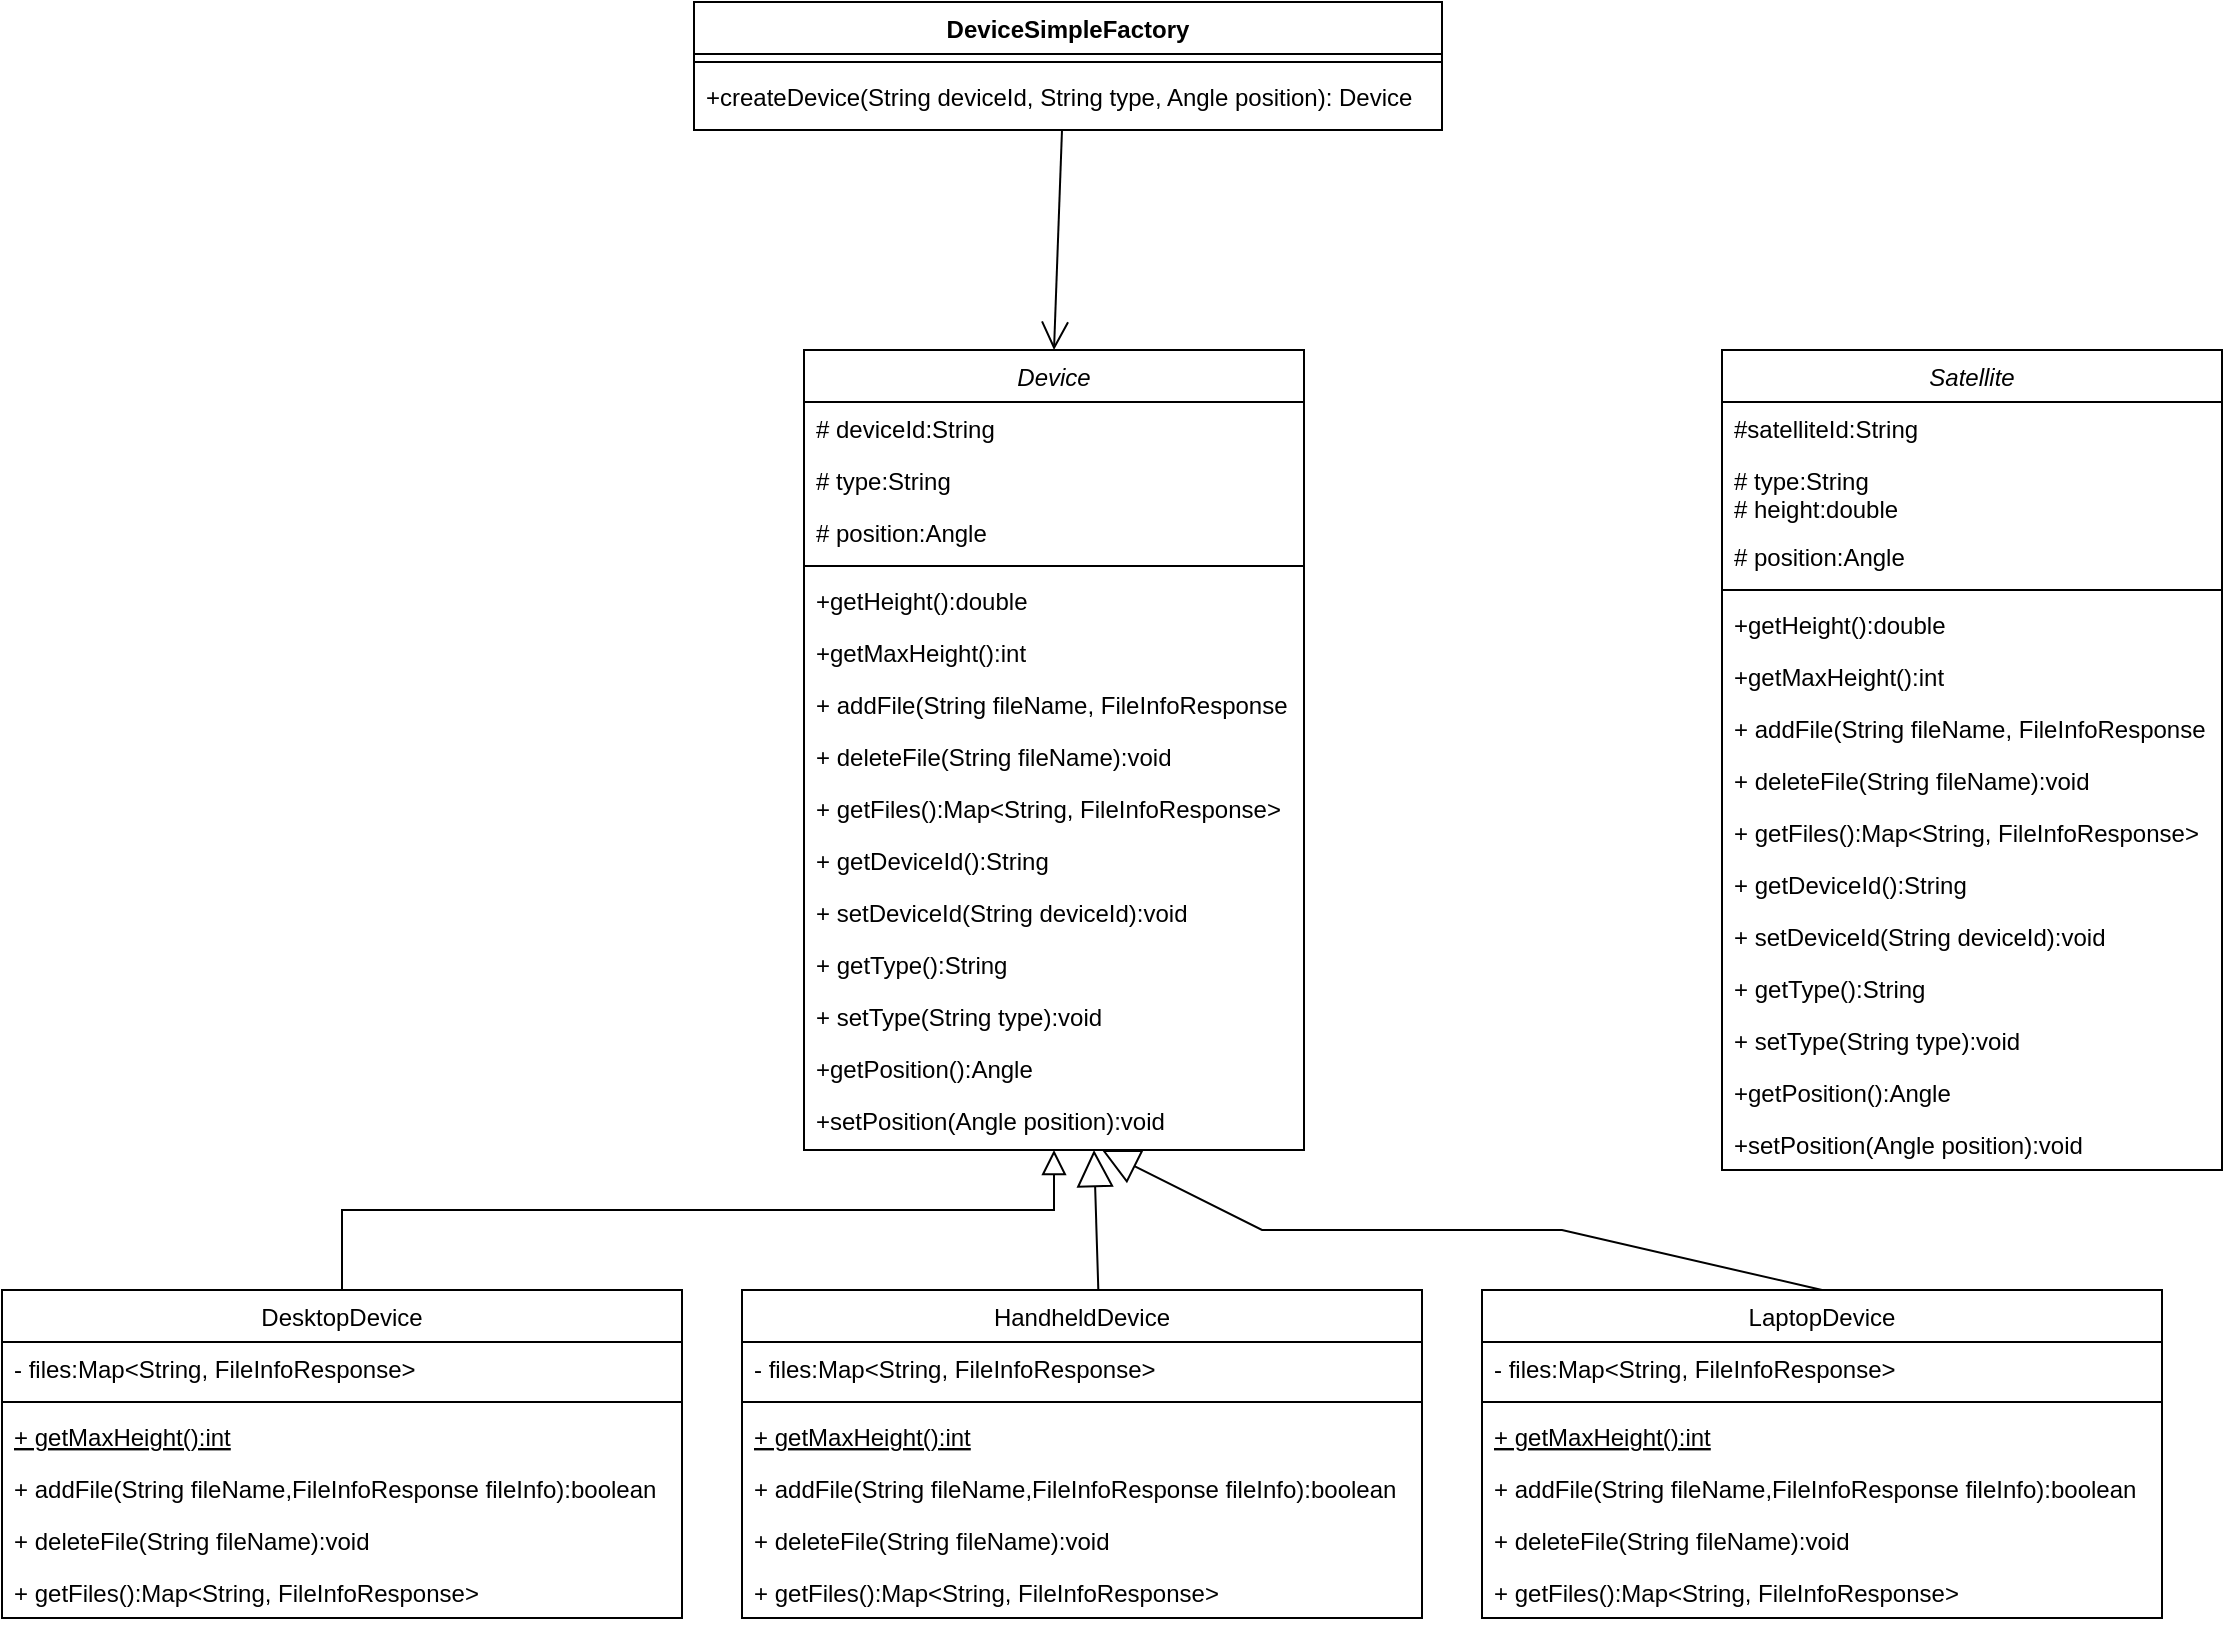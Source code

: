 <mxfile version="20.0.3" type="github">
  <diagram id="C5RBs43oDa-KdzZeNtuy" name="Page-1">
    <mxGraphModel dx="1026" dy="1597" grid="1" gridSize="10" guides="1" tooltips="1" connect="1" arrows="1" fold="1" page="1" pageScale="1" pageWidth="827" pageHeight="1169" math="0" shadow="0">
      <root>
        <mxCell id="WIyWlLk6GJQsqaUBKTNV-0" />
        <mxCell id="WIyWlLk6GJQsqaUBKTNV-1" parent="WIyWlLk6GJQsqaUBKTNV-0" />
        <mxCell id="zkfFHV4jXpPFQw0GAbJ--0" value="Device" style="swimlane;fontStyle=2;align=center;verticalAlign=top;childLayout=stackLayout;horizontal=1;startSize=26;horizontalStack=0;resizeParent=1;resizeLast=0;collapsible=1;marginBottom=0;rounded=0;shadow=0;strokeWidth=1;" parent="WIyWlLk6GJQsqaUBKTNV-1" vertex="1">
          <mxGeometry x="411" y="-80" width="250" height="400" as="geometry">
            <mxRectangle x="230" y="140" width="160" height="26" as="alternateBounds" />
          </mxGeometry>
        </mxCell>
        <mxCell id="zkfFHV4jXpPFQw0GAbJ--1" value="# deviceId:String" style="text;align=left;verticalAlign=top;spacingLeft=4;spacingRight=4;overflow=hidden;rotatable=0;points=[[0,0.5],[1,0.5]];portConstraint=eastwest;" parent="zkfFHV4jXpPFQw0GAbJ--0" vertex="1">
          <mxGeometry y="26" width="250" height="26" as="geometry" />
        </mxCell>
        <mxCell id="zkfFHV4jXpPFQw0GAbJ--2" value="# type:String" style="text;align=left;verticalAlign=top;spacingLeft=4;spacingRight=4;overflow=hidden;rotatable=0;points=[[0,0.5],[1,0.5]];portConstraint=eastwest;rounded=0;shadow=0;html=0;" parent="zkfFHV4jXpPFQw0GAbJ--0" vertex="1">
          <mxGeometry y="52" width="250" height="26" as="geometry" />
        </mxCell>
        <mxCell id="zkfFHV4jXpPFQw0GAbJ--3" value="# position:Angle" style="text;align=left;verticalAlign=top;spacingLeft=4;spacingRight=4;overflow=hidden;rotatable=0;points=[[0,0.5],[1,0.5]];portConstraint=eastwest;rounded=0;shadow=0;html=0;" parent="zkfFHV4jXpPFQw0GAbJ--0" vertex="1">
          <mxGeometry y="78" width="250" height="26" as="geometry" />
        </mxCell>
        <mxCell id="zkfFHV4jXpPFQw0GAbJ--4" value="" style="line;html=1;strokeWidth=1;align=left;verticalAlign=middle;spacingTop=-1;spacingLeft=3;spacingRight=3;rotatable=0;labelPosition=right;points=[];portConstraint=eastwest;" parent="zkfFHV4jXpPFQw0GAbJ--0" vertex="1">
          <mxGeometry y="104" width="250" height="8" as="geometry" />
        </mxCell>
        <mxCell id="zkfFHV4jXpPFQw0GAbJ--5" value="+getHeight():double" style="text;align=left;verticalAlign=top;spacingLeft=4;spacingRight=4;overflow=hidden;rotatable=0;points=[[0,0.5],[1,0.5]];portConstraint=eastwest;" parent="zkfFHV4jXpPFQw0GAbJ--0" vertex="1">
          <mxGeometry y="112" width="250" height="26" as="geometry" />
        </mxCell>
        <mxCell id="FE6pGFP45q7OBsd8KP-3-0" value="+getMaxHeight():int" style="text;align=left;verticalAlign=top;spacingLeft=4;spacingRight=4;overflow=hidden;rotatable=0;points=[[0,0.5],[1,0.5]];portConstraint=eastwest;" vertex="1" parent="zkfFHV4jXpPFQw0GAbJ--0">
          <mxGeometry y="138" width="250" height="26" as="geometry" />
        </mxCell>
        <mxCell id="FE6pGFP45q7OBsd8KP-3-1" value="+ addFile(String fileName, FileInfoResponse fileInfo):boolean" style="text;align=left;verticalAlign=top;spacingLeft=4;spacingRight=4;overflow=hidden;rotatable=0;points=[[0,0.5],[1,0.5]];portConstraint=eastwest;" vertex="1" parent="zkfFHV4jXpPFQw0GAbJ--0">
          <mxGeometry y="164" width="250" height="26" as="geometry" />
        </mxCell>
        <mxCell id="FE6pGFP45q7OBsd8KP-3-2" value="+ deleteFile(String fileName):void" style="text;align=left;verticalAlign=top;spacingLeft=4;spacingRight=4;overflow=hidden;rotatable=0;points=[[0,0.5],[1,0.5]];portConstraint=eastwest;" vertex="1" parent="zkfFHV4jXpPFQw0GAbJ--0">
          <mxGeometry y="190" width="250" height="26" as="geometry" />
        </mxCell>
        <mxCell id="FE6pGFP45q7OBsd8KP-3-3" value="+ getFiles():Map&lt;String, FileInfoResponse&gt;" style="text;align=left;verticalAlign=top;spacingLeft=4;spacingRight=4;overflow=hidden;rotatable=0;points=[[0,0.5],[1,0.5]];portConstraint=eastwest;" vertex="1" parent="zkfFHV4jXpPFQw0GAbJ--0">
          <mxGeometry y="216" width="250" height="26" as="geometry" />
        </mxCell>
        <mxCell id="FE6pGFP45q7OBsd8KP-3-4" value="+ getDeviceId():String" style="text;align=left;verticalAlign=top;spacingLeft=4;spacingRight=4;overflow=hidden;rotatable=0;points=[[0,0.5],[1,0.5]];portConstraint=eastwest;" vertex="1" parent="zkfFHV4jXpPFQw0GAbJ--0">
          <mxGeometry y="242" width="250" height="26" as="geometry" />
        </mxCell>
        <mxCell id="FE6pGFP45q7OBsd8KP-3-5" value="+ setDeviceId(String deviceId):void" style="text;align=left;verticalAlign=top;spacingLeft=4;spacingRight=4;overflow=hidden;rotatable=0;points=[[0,0.5],[1,0.5]];portConstraint=eastwest;" vertex="1" parent="zkfFHV4jXpPFQw0GAbJ--0">
          <mxGeometry y="268" width="250" height="26" as="geometry" />
        </mxCell>
        <mxCell id="FE6pGFP45q7OBsd8KP-3-6" value="+ getType():String" style="text;align=left;verticalAlign=top;spacingLeft=4;spacingRight=4;overflow=hidden;rotatable=0;points=[[0,0.5],[1,0.5]];portConstraint=eastwest;" vertex="1" parent="zkfFHV4jXpPFQw0GAbJ--0">
          <mxGeometry y="294" width="250" height="26" as="geometry" />
        </mxCell>
        <mxCell id="FE6pGFP45q7OBsd8KP-3-7" value="+ setType(String type):void" style="text;align=left;verticalAlign=top;spacingLeft=4;spacingRight=4;overflow=hidden;rotatable=0;points=[[0,0.5],[1,0.5]];portConstraint=eastwest;" vertex="1" parent="zkfFHV4jXpPFQw0GAbJ--0">
          <mxGeometry y="320" width="250" height="26" as="geometry" />
        </mxCell>
        <mxCell id="FE6pGFP45q7OBsd8KP-3-8" value="+getPosition():Angle" style="text;align=left;verticalAlign=top;spacingLeft=4;spacingRight=4;overflow=hidden;rotatable=0;points=[[0,0.5],[1,0.5]];portConstraint=eastwest;" vertex="1" parent="zkfFHV4jXpPFQw0GAbJ--0">
          <mxGeometry y="346" width="250" height="26" as="geometry" />
        </mxCell>
        <mxCell id="FE6pGFP45q7OBsd8KP-3-9" value="+setPosition(Angle position):void" style="text;align=left;verticalAlign=top;spacingLeft=4;spacingRight=4;overflow=hidden;rotatable=0;points=[[0,0.5],[1,0.5]];portConstraint=eastwest;" vertex="1" parent="zkfFHV4jXpPFQw0GAbJ--0">
          <mxGeometry y="372" width="250" height="26" as="geometry" />
        </mxCell>
        <mxCell id="zkfFHV4jXpPFQw0GAbJ--6" value="DesktopDevice" style="swimlane;fontStyle=0;align=center;verticalAlign=top;childLayout=stackLayout;horizontal=1;startSize=26;horizontalStack=0;resizeParent=1;resizeLast=0;collapsible=1;marginBottom=0;rounded=0;shadow=0;strokeWidth=1;" parent="WIyWlLk6GJQsqaUBKTNV-1" vertex="1">
          <mxGeometry x="10" y="390" width="340" height="164" as="geometry">
            <mxRectangle x="130" y="380" width="160" height="26" as="alternateBounds" />
          </mxGeometry>
        </mxCell>
        <mxCell id="zkfFHV4jXpPFQw0GAbJ--7" value="- files:Map&lt;String, FileInfoResponse&gt;" style="text;align=left;verticalAlign=top;spacingLeft=4;spacingRight=4;overflow=hidden;rotatable=0;points=[[0,0.5],[1,0.5]];portConstraint=eastwest;" parent="zkfFHV4jXpPFQw0GAbJ--6" vertex="1">
          <mxGeometry y="26" width="340" height="26" as="geometry" />
        </mxCell>
        <mxCell id="zkfFHV4jXpPFQw0GAbJ--9" value="" style="line;html=1;strokeWidth=1;align=left;verticalAlign=middle;spacingTop=-1;spacingLeft=3;spacingRight=3;rotatable=0;labelPosition=right;points=[];portConstraint=eastwest;" parent="zkfFHV4jXpPFQw0GAbJ--6" vertex="1">
          <mxGeometry y="52" width="340" height="8" as="geometry" />
        </mxCell>
        <mxCell id="zkfFHV4jXpPFQw0GAbJ--10" value="+ getMaxHeight():int" style="text;align=left;verticalAlign=top;spacingLeft=4;spacingRight=4;overflow=hidden;rotatable=0;points=[[0,0.5],[1,0.5]];portConstraint=eastwest;fontStyle=4" parent="zkfFHV4jXpPFQw0GAbJ--6" vertex="1">
          <mxGeometry y="60" width="340" height="26" as="geometry" />
        </mxCell>
        <mxCell id="zkfFHV4jXpPFQw0GAbJ--11" value="+ addFile(String fileName,FileInfoResponse fileInfo):boolean" style="text;align=left;verticalAlign=top;spacingLeft=4;spacingRight=4;overflow=hidden;rotatable=0;points=[[0,0.5],[1,0.5]];portConstraint=eastwest;" parent="zkfFHV4jXpPFQw0GAbJ--6" vertex="1">
          <mxGeometry y="86" width="340" height="26" as="geometry" />
        </mxCell>
        <mxCell id="FE6pGFP45q7OBsd8KP-3-12" value="+ deleteFile(String fileName):void" style="text;align=left;verticalAlign=top;spacingLeft=4;spacingRight=4;overflow=hidden;rotatable=0;points=[[0,0.5],[1,0.5]];portConstraint=eastwest;" vertex="1" parent="zkfFHV4jXpPFQw0GAbJ--6">
          <mxGeometry y="112" width="340" height="26" as="geometry" />
        </mxCell>
        <mxCell id="FE6pGFP45q7OBsd8KP-3-13" value="+ getFiles():Map&lt;String, FileInfoResponse&gt;" style="text;align=left;verticalAlign=top;spacingLeft=4;spacingRight=4;overflow=hidden;rotatable=0;points=[[0,0.5],[1,0.5]];portConstraint=eastwest;" vertex="1" parent="zkfFHV4jXpPFQw0GAbJ--6">
          <mxGeometry y="138" width="340" height="26" as="geometry" />
        </mxCell>
        <mxCell id="zkfFHV4jXpPFQw0GAbJ--12" value="" style="endArrow=block;endSize=10;endFill=0;shadow=0;strokeWidth=1;rounded=0;edgeStyle=elbowEdgeStyle;elbow=vertical;" parent="WIyWlLk6GJQsqaUBKTNV-1" source="zkfFHV4jXpPFQw0GAbJ--6" target="zkfFHV4jXpPFQw0GAbJ--0" edge="1">
          <mxGeometry width="160" relative="1" as="geometry">
            <mxPoint x="200" y="203" as="sourcePoint" />
            <mxPoint x="200" y="203" as="targetPoint" />
            <Array as="points">
              <mxPoint x="180" y="350" />
              <mxPoint x="150" y="370" />
            </Array>
          </mxGeometry>
        </mxCell>
        <mxCell id="FE6pGFP45q7OBsd8KP-3-14" value="HandheldDevice" style="swimlane;fontStyle=0;align=center;verticalAlign=top;childLayout=stackLayout;horizontal=1;startSize=26;horizontalStack=0;resizeParent=1;resizeLast=0;collapsible=1;marginBottom=0;rounded=0;shadow=0;strokeWidth=1;" vertex="1" parent="WIyWlLk6GJQsqaUBKTNV-1">
          <mxGeometry x="380" y="390" width="340" height="164" as="geometry">
            <mxRectangle x="130" y="380" width="160" height="26" as="alternateBounds" />
          </mxGeometry>
        </mxCell>
        <mxCell id="FE6pGFP45q7OBsd8KP-3-15" value="- files:Map&lt;String, FileInfoResponse&gt;" style="text;align=left;verticalAlign=top;spacingLeft=4;spacingRight=4;overflow=hidden;rotatable=0;points=[[0,0.5],[1,0.5]];portConstraint=eastwest;" vertex="1" parent="FE6pGFP45q7OBsd8KP-3-14">
          <mxGeometry y="26" width="340" height="26" as="geometry" />
        </mxCell>
        <mxCell id="FE6pGFP45q7OBsd8KP-3-16" value="" style="line;html=1;strokeWidth=1;align=left;verticalAlign=middle;spacingTop=-1;spacingLeft=3;spacingRight=3;rotatable=0;labelPosition=right;points=[];portConstraint=eastwest;" vertex="1" parent="FE6pGFP45q7OBsd8KP-3-14">
          <mxGeometry y="52" width="340" height="8" as="geometry" />
        </mxCell>
        <mxCell id="FE6pGFP45q7OBsd8KP-3-17" value="+ getMaxHeight():int" style="text;align=left;verticalAlign=top;spacingLeft=4;spacingRight=4;overflow=hidden;rotatable=0;points=[[0,0.5],[1,0.5]];portConstraint=eastwest;fontStyle=4" vertex="1" parent="FE6pGFP45q7OBsd8KP-3-14">
          <mxGeometry y="60" width="340" height="26" as="geometry" />
        </mxCell>
        <mxCell id="FE6pGFP45q7OBsd8KP-3-18" value="+ addFile(String fileName,FileInfoResponse fileInfo):boolean" style="text;align=left;verticalAlign=top;spacingLeft=4;spacingRight=4;overflow=hidden;rotatable=0;points=[[0,0.5],[1,0.5]];portConstraint=eastwest;" vertex="1" parent="FE6pGFP45q7OBsd8KP-3-14">
          <mxGeometry y="86" width="340" height="26" as="geometry" />
        </mxCell>
        <mxCell id="FE6pGFP45q7OBsd8KP-3-19" value="+ deleteFile(String fileName):void" style="text;align=left;verticalAlign=top;spacingLeft=4;spacingRight=4;overflow=hidden;rotatable=0;points=[[0,0.5],[1,0.5]];portConstraint=eastwest;" vertex="1" parent="FE6pGFP45q7OBsd8KP-3-14">
          <mxGeometry y="112" width="340" height="26" as="geometry" />
        </mxCell>
        <mxCell id="FE6pGFP45q7OBsd8KP-3-20" value="+ getFiles():Map&lt;String, FileInfoResponse&gt;" style="text;align=left;verticalAlign=top;spacingLeft=4;spacingRight=4;overflow=hidden;rotatable=0;points=[[0,0.5],[1,0.5]];portConstraint=eastwest;" vertex="1" parent="FE6pGFP45q7OBsd8KP-3-14">
          <mxGeometry y="138" width="340" height="26" as="geometry" />
        </mxCell>
        <mxCell id="FE6pGFP45q7OBsd8KP-3-21" value="LaptopDevice" style="swimlane;fontStyle=0;align=center;verticalAlign=top;childLayout=stackLayout;horizontal=1;startSize=26;horizontalStack=0;resizeParent=1;resizeLast=0;collapsible=1;marginBottom=0;rounded=0;shadow=0;strokeWidth=1;" vertex="1" parent="WIyWlLk6GJQsqaUBKTNV-1">
          <mxGeometry x="750" y="390" width="340" height="164" as="geometry">
            <mxRectangle x="130" y="380" width="160" height="26" as="alternateBounds" />
          </mxGeometry>
        </mxCell>
        <mxCell id="FE6pGFP45q7OBsd8KP-3-22" value="- files:Map&lt;String, FileInfoResponse&gt;" style="text;align=left;verticalAlign=top;spacingLeft=4;spacingRight=4;overflow=hidden;rotatable=0;points=[[0,0.5],[1,0.5]];portConstraint=eastwest;" vertex="1" parent="FE6pGFP45q7OBsd8KP-3-21">
          <mxGeometry y="26" width="340" height="26" as="geometry" />
        </mxCell>
        <mxCell id="FE6pGFP45q7OBsd8KP-3-23" value="" style="line;html=1;strokeWidth=1;align=left;verticalAlign=middle;spacingTop=-1;spacingLeft=3;spacingRight=3;rotatable=0;labelPosition=right;points=[];portConstraint=eastwest;" vertex="1" parent="FE6pGFP45q7OBsd8KP-3-21">
          <mxGeometry y="52" width="340" height="8" as="geometry" />
        </mxCell>
        <mxCell id="FE6pGFP45q7OBsd8KP-3-24" value="+ getMaxHeight():int" style="text;align=left;verticalAlign=top;spacingLeft=4;spacingRight=4;overflow=hidden;rotatable=0;points=[[0,0.5],[1,0.5]];portConstraint=eastwest;fontStyle=4" vertex="1" parent="FE6pGFP45q7OBsd8KP-3-21">
          <mxGeometry y="60" width="340" height="26" as="geometry" />
        </mxCell>
        <mxCell id="FE6pGFP45q7OBsd8KP-3-25" value="+ addFile(String fileName,FileInfoResponse fileInfo):boolean" style="text;align=left;verticalAlign=top;spacingLeft=4;spacingRight=4;overflow=hidden;rotatable=0;points=[[0,0.5],[1,0.5]];portConstraint=eastwest;" vertex="1" parent="FE6pGFP45q7OBsd8KP-3-21">
          <mxGeometry y="86" width="340" height="26" as="geometry" />
        </mxCell>
        <mxCell id="FE6pGFP45q7OBsd8KP-3-26" value="+ deleteFile(String fileName):void" style="text;align=left;verticalAlign=top;spacingLeft=4;spacingRight=4;overflow=hidden;rotatable=0;points=[[0,0.5],[1,0.5]];portConstraint=eastwest;" vertex="1" parent="FE6pGFP45q7OBsd8KP-3-21">
          <mxGeometry y="112" width="340" height="26" as="geometry" />
        </mxCell>
        <mxCell id="FE6pGFP45q7OBsd8KP-3-27" value="+ getFiles():Map&lt;String, FileInfoResponse&gt;" style="text;align=left;verticalAlign=top;spacingLeft=4;spacingRight=4;overflow=hidden;rotatable=0;points=[[0,0.5],[1,0.5]];portConstraint=eastwest;" vertex="1" parent="FE6pGFP45q7OBsd8KP-3-21">
          <mxGeometry y="138" width="340" height="26" as="geometry" />
        </mxCell>
        <mxCell id="FE6pGFP45q7OBsd8KP-3-30" value="" style="endArrow=block;endSize=16;endFill=0;html=1;rounded=0;exitX=0.524;exitY=0;exitDx=0;exitDy=0;exitPerimeter=0;entryX=0.58;entryY=1.077;entryDx=0;entryDy=0;entryPerimeter=0;" edge="1" parent="WIyWlLk6GJQsqaUBKTNV-1" source="FE6pGFP45q7OBsd8KP-3-14" target="FE6pGFP45q7OBsd8KP-3-9">
          <mxGeometry width="160" relative="1" as="geometry">
            <mxPoint x="650" y="330" as="sourcePoint" />
            <mxPoint x="810" y="330" as="targetPoint" />
          </mxGeometry>
        </mxCell>
        <mxCell id="FE6pGFP45q7OBsd8KP-3-31" value="" style="endArrow=block;endSize=16;endFill=0;html=1;rounded=0;exitX=0.5;exitY=0;exitDx=0;exitDy=0;" edge="1" parent="WIyWlLk6GJQsqaUBKTNV-1" source="FE6pGFP45q7OBsd8KP-3-21">
          <mxGeometry width="160" relative="1" as="geometry">
            <mxPoint x="860" y="360" as="sourcePoint" />
            <mxPoint x="560" y="320" as="targetPoint" />
            <Array as="points">
              <mxPoint x="790" y="360" />
              <mxPoint x="640" y="360" />
            </Array>
          </mxGeometry>
        </mxCell>
        <mxCell id="FE6pGFP45q7OBsd8KP-3-36" value="DeviceSimpleFactory" style="swimlane;fontStyle=1;align=center;verticalAlign=top;childLayout=stackLayout;horizontal=1;startSize=26;horizontalStack=0;resizeParent=1;resizeParentMax=0;resizeLast=0;collapsible=1;marginBottom=0;" vertex="1" parent="WIyWlLk6GJQsqaUBKTNV-1">
          <mxGeometry x="356" y="-254" width="374" height="64" as="geometry" />
        </mxCell>
        <mxCell id="FE6pGFP45q7OBsd8KP-3-38" value="" style="line;strokeWidth=1;fillColor=none;align=left;verticalAlign=middle;spacingTop=-1;spacingLeft=3;spacingRight=3;rotatable=0;labelPosition=right;points=[];portConstraint=eastwest;" vertex="1" parent="FE6pGFP45q7OBsd8KP-3-36">
          <mxGeometry y="26" width="374" height="8" as="geometry" />
        </mxCell>
        <mxCell id="FE6pGFP45q7OBsd8KP-3-39" value="+createDevice(String deviceId, String type, Angle position): Device" style="text;strokeColor=none;fillColor=none;align=left;verticalAlign=top;spacingLeft=4;spacingRight=4;overflow=hidden;rotatable=0;points=[[0,0.5],[1,0.5]];portConstraint=eastwest;" vertex="1" parent="FE6pGFP45q7OBsd8KP-3-36">
          <mxGeometry y="34" width="374" height="30" as="geometry" />
        </mxCell>
        <mxCell id="FE6pGFP45q7OBsd8KP-3-41" value="" style="endArrow=open;endFill=1;endSize=12;html=1;rounded=0;entryX=0.5;entryY=0;entryDx=0;entryDy=0;" edge="1" parent="WIyWlLk6GJQsqaUBKTNV-1" target="zkfFHV4jXpPFQw0GAbJ--0">
          <mxGeometry width="160" relative="1" as="geometry">
            <mxPoint x="540" y="-190" as="sourcePoint" />
            <mxPoint x="660" y="-160" as="targetPoint" />
          </mxGeometry>
        </mxCell>
        <mxCell id="FE6pGFP45q7OBsd8KP-3-64" value="Satellite" style="swimlane;fontStyle=2;align=center;verticalAlign=top;childLayout=stackLayout;horizontal=1;startSize=26;horizontalStack=0;resizeParent=1;resizeLast=0;collapsible=1;marginBottom=0;rounded=0;shadow=0;strokeWidth=1;" vertex="1" parent="WIyWlLk6GJQsqaUBKTNV-1">
          <mxGeometry x="870" y="-80" width="250" height="410" as="geometry">
            <mxRectangle x="230" y="140" width="160" height="26" as="alternateBounds" />
          </mxGeometry>
        </mxCell>
        <mxCell id="FE6pGFP45q7OBsd8KP-3-65" value="#satelliteId:String" style="text;align=left;verticalAlign=top;spacingLeft=4;spacingRight=4;overflow=hidden;rotatable=0;points=[[0,0.5],[1,0.5]];portConstraint=eastwest;" vertex="1" parent="FE6pGFP45q7OBsd8KP-3-64">
          <mxGeometry y="26" width="250" height="26" as="geometry" />
        </mxCell>
        <mxCell id="FE6pGFP45q7OBsd8KP-3-66" value="# type:String&#xa;# height:double" style="text;align=left;verticalAlign=top;spacingLeft=4;spacingRight=4;overflow=hidden;rotatable=0;points=[[0,0.5],[1,0.5]];portConstraint=eastwest;rounded=0;shadow=0;html=0;" vertex="1" parent="FE6pGFP45q7OBsd8KP-3-64">
          <mxGeometry y="52" width="250" height="38" as="geometry" />
        </mxCell>
        <mxCell id="FE6pGFP45q7OBsd8KP-3-67" value="# position:Angle" style="text;align=left;verticalAlign=top;spacingLeft=4;spacingRight=4;overflow=hidden;rotatable=0;points=[[0,0.5],[1,0.5]];portConstraint=eastwest;rounded=0;shadow=0;html=0;" vertex="1" parent="FE6pGFP45q7OBsd8KP-3-64">
          <mxGeometry y="90" width="250" height="26" as="geometry" />
        </mxCell>
        <mxCell id="FE6pGFP45q7OBsd8KP-3-68" value="" style="line;html=1;strokeWidth=1;align=left;verticalAlign=middle;spacingTop=-1;spacingLeft=3;spacingRight=3;rotatable=0;labelPosition=right;points=[];portConstraint=eastwest;" vertex="1" parent="FE6pGFP45q7OBsd8KP-3-64">
          <mxGeometry y="116" width="250" height="8" as="geometry" />
        </mxCell>
        <mxCell id="FE6pGFP45q7OBsd8KP-3-69" value="+getHeight():double" style="text;align=left;verticalAlign=top;spacingLeft=4;spacingRight=4;overflow=hidden;rotatable=0;points=[[0,0.5],[1,0.5]];portConstraint=eastwest;" vertex="1" parent="FE6pGFP45q7OBsd8KP-3-64">
          <mxGeometry y="124" width="250" height="26" as="geometry" />
        </mxCell>
        <mxCell id="FE6pGFP45q7OBsd8KP-3-70" value="+getMaxHeight():int" style="text;align=left;verticalAlign=top;spacingLeft=4;spacingRight=4;overflow=hidden;rotatable=0;points=[[0,0.5],[1,0.5]];portConstraint=eastwest;" vertex="1" parent="FE6pGFP45q7OBsd8KP-3-64">
          <mxGeometry y="150" width="250" height="26" as="geometry" />
        </mxCell>
        <mxCell id="FE6pGFP45q7OBsd8KP-3-71" value="+ addFile(String fileName, FileInfoResponse fileInfo):boolean" style="text;align=left;verticalAlign=top;spacingLeft=4;spacingRight=4;overflow=hidden;rotatable=0;points=[[0,0.5],[1,0.5]];portConstraint=eastwest;" vertex="1" parent="FE6pGFP45q7OBsd8KP-3-64">
          <mxGeometry y="176" width="250" height="26" as="geometry" />
        </mxCell>
        <mxCell id="FE6pGFP45q7OBsd8KP-3-72" value="+ deleteFile(String fileName):void" style="text;align=left;verticalAlign=top;spacingLeft=4;spacingRight=4;overflow=hidden;rotatable=0;points=[[0,0.5],[1,0.5]];portConstraint=eastwest;" vertex="1" parent="FE6pGFP45q7OBsd8KP-3-64">
          <mxGeometry y="202" width="250" height="26" as="geometry" />
        </mxCell>
        <mxCell id="FE6pGFP45q7OBsd8KP-3-73" value="+ getFiles():Map&lt;String, FileInfoResponse&gt;" style="text;align=left;verticalAlign=top;spacingLeft=4;spacingRight=4;overflow=hidden;rotatable=0;points=[[0,0.5],[1,0.5]];portConstraint=eastwest;" vertex="1" parent="FE6pGFP45q7OBsd8KP-3-64">
          <mxGeometry y="228" width="250" height="26" as="geometry" />
        </mxCell>
        <mxCell id="FE6pGFP45q7OBsd8KP-3-74" value="+ getDeviceId():String" style="text;align=left;verticalAlign=top;spacingLeft=4;spacingRight=4;overflow=hidden;rotatable=0;points=[[0,0.5],[1,0.5]];portConstraint=eastwest;" vertex="1" parent="FE6pGFP45q7OBsd8KP-3-64">
          <mxGeometry y="254" width="250" height="26" as="geometry" />
        </mxCell>
        <mxCell id="FE6pGFP45q7OBsd8KP-3-75" value="+ setDeviceId(String deviceId):void" style="text;align=left;verticalAlign=top;spacingLeft=4;spacingRight=4;overflow=hidden;rotatable=0;points=[[0,0.5],[1,0.5]];portConstraint=eastwest;" vertex="1" parent="FE6pGFP45q7OBsd8KP-3-64">
          <mxGeometry y="280" width="250" height="26" as="geometry" />
        </mxCell>
        <mxCell id="FE6pGFP45q7OBsd8KP-3-76" value="+ getType():String" style="text;align=left;verticalAlign=top;spacingLeft=4;spacingRight=4;overflow=hidden;rotatable=0;points=[[0,0.5],[1,0.5]];portConstraint=eastwest;" vertex="1" parent="FE6pGFP45q7OBsd8KP-3-64">
          <mxGeometry y="306" width="250" height="26" as="geometry" />
        </mxCell>
        <mxCell id="FE6pGFP45q7OBsd8KP-3-77" value="+ setType(String type):void" style="text;align=left;verticalAlign=top;spacingLeft=4;spacingRight=4;overflow=hidden;rotatable=0;points=[[0,0.5],[1,0.5]];portConstraint=eastwest;" vertex="1" parent="FE6pGFP45q7OBsd8KP-3-64">
          <mxGeometry y="332" width="250" height="26" as="geometry" />
        </mxCell>
        <mxCell id="FE6pGFP45q7OBsd8KP-3-78" value="+getPosition():Angle" style="text;align=left;verticalAlign=top;spacingLeft=4;spacingRight=4;overflow=hidden;rotatable=0;points=[[0,0.5],[1,0.5]];portConstraint=eastwest;" vertex="1" parent="FE6pGFP45q7OBsd8KP-3-64">
          <mxGeometry y="358" width="250" height="26" as="geometry" />
        </mxCell>
        <mxCell id="FE6pGFP45q7OBsd8KP-3-79" value="+setPosition(Angle position):void" style="text;align=left;verticalAlign=top;spacingLeft=4;spacingRight=4;overflow=hidden;rotatable=0;points=[[0,0.5],[1,0.5]];portConstraint=eastwest;" vertex="1" parent="FE6pGFP45q7OBsd8KP-3-64">
          <mxGeometry y="384" width="250" height="26" as="geometry" />
        </mxCell>
      </root>
    </mxGraphModel>
  </diagram>
</mxfile>
